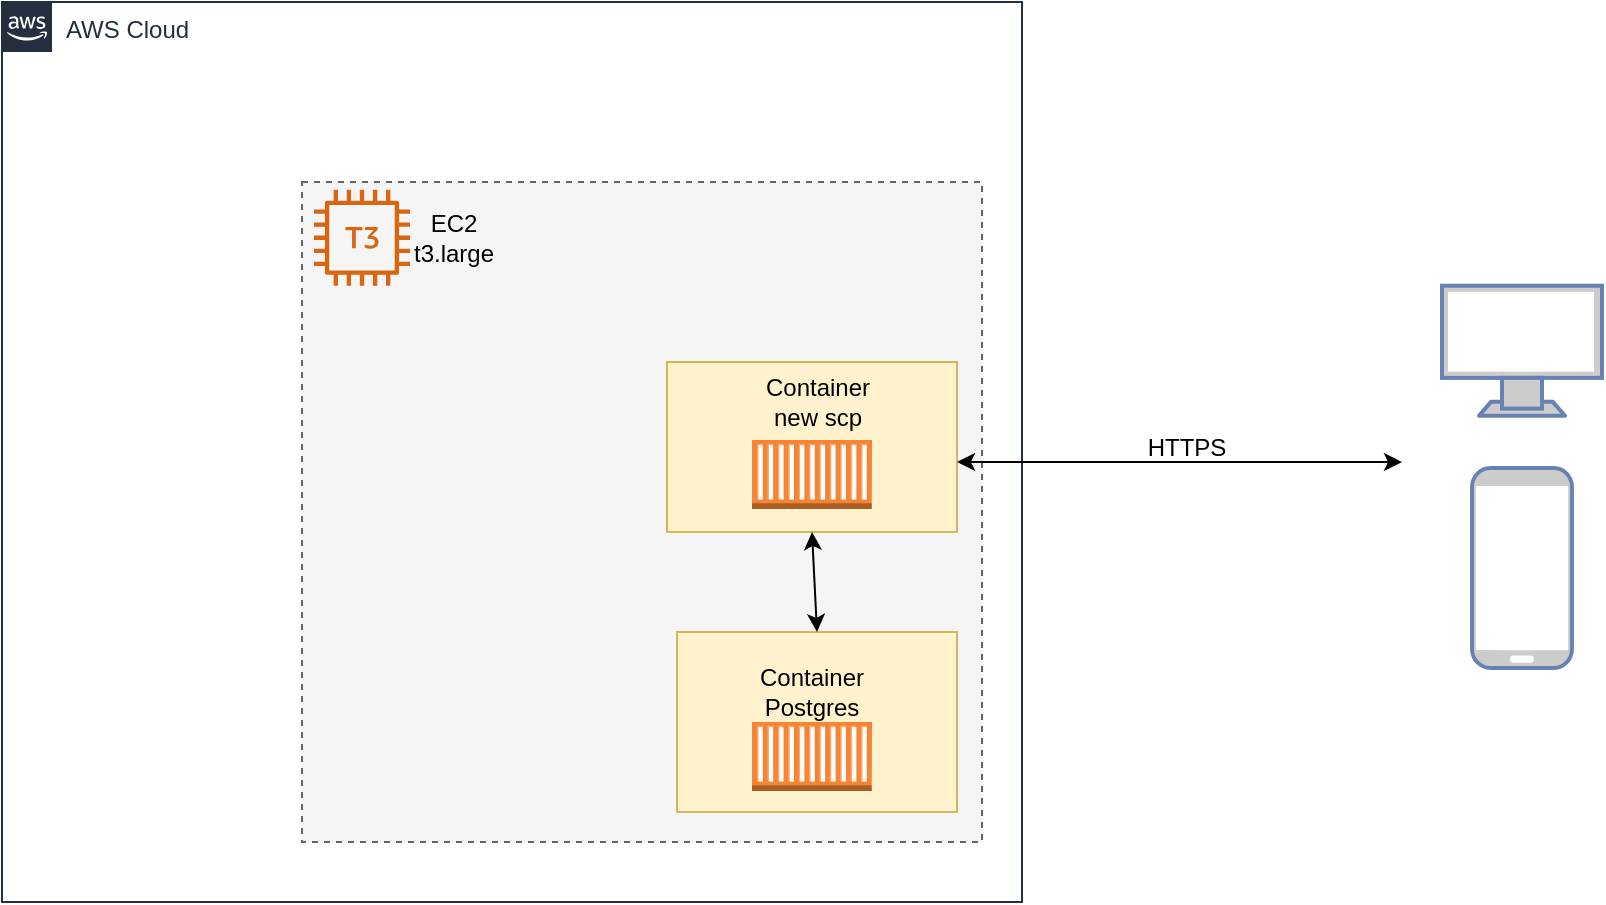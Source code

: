 <mxfile version="13.0.0" type="github">
  <diagram id="Ht1M8jgEwFfnCIfOTk4-" name="Page-1">
    <mxGraphModel dx="1197" dy="688" grid="1" gridSize="10" guides="1" tooltips="1" connect="1" arrows="1" fold="1" page="1" pageScale="1" pageWidth="1169" pageHeight="827" math="0" shadow="0">
      <root>
        <mxCell id="0" />
        <mxCell id="1" parent="0" />
        <mxCell id="UEzPUAAOIrF-is8g5C7q-107" value="" style="rounded=0;whiteSpace=wrap;html=1;labelBackgroundColor=none;fillColor=#f5f5f5;dashed=1;strokeColor=#666666;fontColor=#333333;" parent="1" vertex="1">
          <mxGeometry x="340" y="290" width="340" height="330" as="geometry" />
        </mxCell>
        <mxCell id="UEzPUAAOIrF-is8g5C7q-74" value="AWS Cloud" style="points=[[0,0],[0.25,0],[0.5,0],[0.75,0],[1,0],[1,0.25],[1,0.5],[1,0.75],[1,1],[0.75,1],[0.5,1],[0.25,1],[0,1],[0,0.75],[0,0.5],[0,0.25]];outlineConnect=0;gradientColor=none;html=1;whiteSpace=wrap;fontSize=12;fontStyle=0;shape=mxgraph.aws4.group;grIcon=mxgraph.aws4.group_aws_cloud_alt;strokeColor=#232F3E;fillColor=none;verticalAlign=top;align=left;spacingLeft=30;fontColor=#232F3E;dashed=0;labelBackgroundColor=#ffffff;" parent="1" vertex="1">
          <mxGeometry x="190" y="200" width="510" height="450" as="geometry" />
        </mxCell>
        <mxCell id="UEzPUAAOIrF-is8g5C7q-90" value="" style="edgeStyle=orthogonalEdgeStyle;rounded=0;orthogonalLoop=1;jettySize=auto;html=1;endArrow=open;endFill=0;strokeWidth=2;" parent="1" target="UEzPUAAOIrF-is8g5C7q-80" edge="1">
          <mxGeometry relative="1" as="geometry">
            <mxPoint x="448" y="349" as="sourcePoint" />
          </mxGeometry>
        </mxCell>
        <mxCell id="UEzPUAAOIrF-is8g5C7q-91" value="" style="edgeStyle=orthogonalEdgeStyle;rounded=0;orthogonalLoop=1;jettySize=auto;html=1;endArrow=open;endFill=0;strokeWidth=2;" parent="1" target="UEzPUAAOIrF-is8g5C7q-81" edge="1">
          <mxGeometry relative="1" as="geometry">
            <mxPoint x="558" y="349" as="sourcePoint" />
          </mxGeometry>
        </mxCell>
        <mxCell id="UEzPUAAOIrF-is8g5C7q-92" value="" style="edgeStyle=orthogonalEdgeStyle;rounded=0;orthogonalLoop=1;jettySize=auto;html=1;endArrow=open;endFill=0;strokeWidth=2;" parent="1" target="UEzPUAAOIrF-is8g5C7q-82" edge="1">
          <mxGeometry relative="1" as="geometry">
            <mxPoint x="678" y="349" as="sourcePoint" />
          </mxGeometry>
        </mxCell>
        <mxCell id="UEzPUAAOIrF-is8g5C7q-93" style="edgeStyle=orthogonalEdgeStyle;rounded=0;orthogonalLoop=1;jettySize=auto;html=1;endArrow=open;endFill=0;strokeWidth=2;" parent="1" target="UEzPUAAOIrF-is8g5C7q-85" edge="1">
          <mxGeometry relative="1" as="geometry">
            <Array as="points">
              <mxPoint x="762" y="480" />
            </Array>
            <mxPoint x="762" y="388" as="sourcePoint" />
          </mxGeometry>
        </mxCell>
        <mxCell id="UEzPUAAOIrF-is8g5C7q-96" style="edgeStyle=orthogonalEdgeStyle;rounded=0;orthogonalLoop=1;jettySize=auto;html=1;endArrow=open;endFill=0;strokeWidth=2;startArrow=open;startFill=0;" parent="1" target="UEzPUAAOIrF-is8g5C7q-86" edge="1">
          <mxGeometry relative="1" as="geometry">
            <Array as="points">
              <mxPoint x="638" y="560" />
              <mxPoint x="528" y="560" />
            </Array>
            <mxPoint x="638" y="528" as="sourcePoint" />
          </mxGeometry>
        </mxCell>
        <mxCell id="UEzPUAAOIrF-is8g5C7q-97" style="edgeStyle=orthogonalEdgeStyle;rounded=0;orthogonalLoop=1;jettySize=auto;html=1;endArrow=open;endFill=0;strokeWidth=2;startArrow=open;startFill=0;" parent="1" target="UEzPUAAOIrF-is8g5C7q-87" edge="1">
          <mxGeometry relative="1" as="geometry">
            <Array as="points">
              <mxPoint x="684" y="560" />
              <mxPoint x="859" y="560" />
            </Array>
            <mxPoint x="638" y="528" as="sourcePoint" />
          </mxGeometry>
        </mxCell>
        <mxCell id="AvLsBnEE_gzgj6Tfmuju-1" value="" style="outlineConnect=0;fontColor=#232F3E;gradientColor=none;fillColor=#D86613;strokeColor=none;dashed=0;verticalLabelPosition=bottom;verticalAlign=top;align=center;html=1;fontSize=12;fontStyle=0;aspect=fixed;pointerEvents=1;shape=mxgraph.aws4.t3_instance;" vertex="1" parent="1">
          <mxGeometry x="346" y="293.87" width="48" height="48" as="geometry" />
        </mxCell>
        <mxCell id="AvLsBnEE_gzgj6Tfmuju-2" value="&lt;div&gt;EC2 t3.large&lt;/div&gt;" style="text;html=1;strokeColor=none;fillColor=none;align=center;verticalAlign=middle;whiteSpace=wrap;rounded=0;" vertex="1" parent="1">
          <mxGeometry x="396" y="307.87" width="40" height="20" as="geometry" />
        </mxCell>
        <mxCell id="AvLsBnEE_gzgj6Tfmuju-3" value="" style="rounded=0;whiteSpace=wrap;html=1;fillColor=#fff2cc;strokeColor=#d6b656;" vertex="1" parent="1">
          <mxGeometry x="522.5" y="380" width="145" height="85" as="geometry" />
        </mxCell>
        <mxCell id="AvLsBnEE_gzgj6Tfmuju-4" value="" style="rounded=0;whiteSpace=wrap;html=1;fillColor=#fff2cc;strokeColor=#d6b656;" vertex="1" parent="1">
          <mxGeometry x="527.5" y="515" width="140" height="90" as="geometry" />
        </mxCell>
        <mxCell id="AvLsBnEE_gzgj6Tfmuju-5" value="" style="outlineConnect=0;dashed=0;verticalLabelPosition=bottom;verticalAlign=top;align=center;html=1;shape=mxgraph.aws3.ec2_compute_container;fillColor=#F58534;gradientColor=none;" vertex="1" parent="1">
          <mxGeometry x="565" y="419" width="60" height="34.5" as="geometry" />
        </mxCell>
        <mxCell id="AvLsBnEE_gzgj6Tfmuju-6" value="" style="outlineConnect=0;dashed=0;verticalLabelPosition=bottom;verticalAlign=top;align=center;html=1;shape=mxgraph.aws3.ec2_compute_container;fillColor=#F58534;gradientColor=none;" vertex="1" parent="1">
          <mxGeometry x="565" y="560" width="60" height="34.5" as="geometry" />
        </mxCell>
        <mxCell id="AvLsBnEE_gzgj6Tfmuju-7" value="&lt;div&gt;Container&lt;/div&gt;&lt;div&gt;Postgres&lt;/div&gt;" style="text;html=1;strokeColor=none;fillColor=none;align=center;verticalAlign=middle;whiteSpace=wrap;rounded=0;" vertex="1" parent="1">
          <mxGeometry x="575" y="535" width="40" height="20" as="geometry" />
        </mxCell>
        <mxCell id="AvLsBnEE_gzgj6Tfmuju-8" value="&lt;div&gt;Container&lt;/div&gt;&lt;div&gt;new scp&lt;/div&gt;" style="text;html=1;strokeColor=none;fillColor=none;align=center;verticalAlign=middle;whiteSpace=wrap;rounded=0;" vertex="1" parent="1">
          <mxGeometry x="571.5" y="390" width="52" height="20" as="geometry" />
        </mxCell>
        <mxCell id="AvLsBnEE_gzgj6Tfmuju-9" value="" style="endArrow=classic;startArrow=classic;html=1;exitX=0.5;exitY=0;exitDx=0;exitDy=0;entryX=0.5;entryY=1;entryDx=0;entryDy=0;" edge="1" parent="1" source="AvLsBnEE_gzgj6Tfmuju-4" target="AvLsBnEE_gzgj6Tfmuju-3">
          <mxGeometry width="50" height="50" relative="1" as="geometry">
            <mxPoint x="577.5" y="525" as="sourcePoint" />
            <mxPoint x="595.5" y="475" as="targetPoint" />
          </mxGeometry>
        </mxCell>
        <mxCell id="AvLsBnEE_gzgj6Tfmuju-12" value="" style="endArrow=classic;startArrow=classic;html=1;" edge="1" parent="1">
          <mxGeometry width="50" height="50" relative="1" as="geometry">
            <mxPoint x="890" y="430" as="sourcePoint" />
            <mxPoint x="667.5" y="430" as="targetPoint" />
          </mxGeometry>
        </mxCell>
        <mxCell id="AvLsBnEE_gzgj6Tfmuju-13" value="HTTPS" style="text;html=1;align=center;verticalAlign=middle;resizable=0;points=[];autosize=1;" vertex="1" parent="1">
          <mxGeometry x="757" y="413" width="50" height="20" as="geometry" />
        </mxCell>
        <mxCell id="AvLsBnEE_gzgj6Tfmuju-16" value="" style="fontColor=#0066CC;verticalAlign=top;verticalLabelPosition=bottom;labelPosition=center;align=center;html=1;outlineConnect=0;fillColor=#CCCCCC;strokeColor=#6881B3;gradientColor=none;gradientDirection=north;strokeWidth=2;shape=mxgraph.networks.monitor;" vertex="1" parent="1">
          <mxGeometry x="910" y="341.87" width="80" height="65" as="geometry" />
        </mxCell>
        <mxCell id="AvLsBnEE_gzgj6Tfmuju-17" value="" style="fontColor=#0066CC;verticalAlign=top;verticalLabelPosition=bottom;labelPosition=center;align=center;html=1;outlineConnect=0;fillColor=#CCCCCC;strokeColor=#6881B3;gradientColor=none;gradientDirection=north;strokeWidth=2;shape=mxgraph.networks.mobile;" vertex="1" parent="1">
          <mxGeometry x="925" y="433" width="50" height="100" as="geometry" />
        </mxCell>
      </root>
    </mxGraphModel>
  </diagram>
</mxfile>
